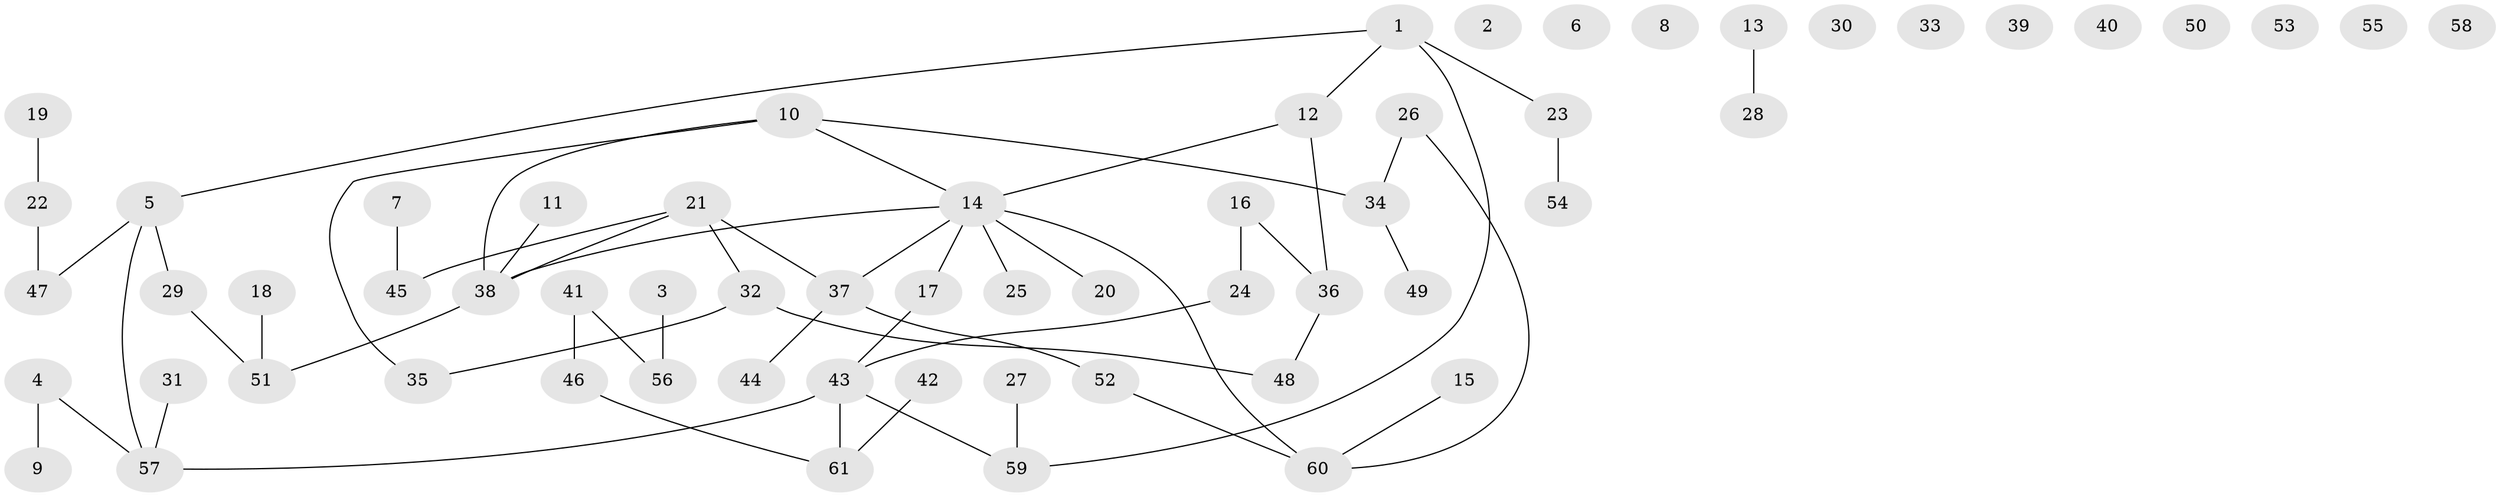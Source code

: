 // Generated by graph-tools (version 1.1) at 2025/49/03/09/25 03:49:11]
// undirected, 61 vertices, 58 edges
graph export_dot {
graph [start="1"]
  node [color=gray90,style=filled];
  1;
  2;
  3;
  4;
  5;
  6;
  7;
  8;
  9;
  10;
  11;
  12;
  13;
  14;
  15;
  16;
  17;
  18;
  19;
  20;
  21;
  22;
  23;
  24;
  25;
  26;
  27;
  28;
  29;
  30;
  31;
  32;
  33;
  34;
  35;
  36;
  37;
  38;
  39;
  40;
  41;
  42;
  43;
  44;
  45;
  46;
  47;
  48;
  49;
  50;
  51;
  52;
  53;
  54;
  55;
  56;
  57;
  58;
  59;
  60;
  61;
  1 -- 5;
  1 -- 12;
  1 -- 23;
  1 -- 59;
  3 -- 56;
  4 -- 9;
  4 -- 57;
  5 -- 29;
  5 -- 47;
  5 -- 57;
  7 -- 45;
  10 -- 14;
  10 -- 34;
  10 -- 35;
  10 -- 38;
  11 -- 38;
  12 -- 14;
  12 -- 36;
  13 -- 28;
  14 -- 17;
  14 -- 20;
  14 -- 25;
  14 -- 37;
  14 -- 38;
  14 -- 60;
  15 -- 60;
  16 -- 24;
  16 -- 36;
  17 -- 43;
  18 -- 51;
  19 -- 22;
  21 -- 32;
  21 -- 37;
  21 -- 38;
  21 -- 45;
  22 -- 47;
  23 -- 54;
  24 -- 43;
  26 -- 34;
  26 -- 60;
  27 -- 59;
  29 -- 51;
  31 -- 57;
  32 -- 35;
  32 -- 48;
  34 -- 49;
  36 -- 48;
  37 -- 44;
  37 -- 52;
  38 -- 51;
  41 -- 46;
  41 -- 56;
  42 -- 61;
  43 -- 57;
  43 -- 59;
  43 -- 61;
  46 -- 61;
  52 -- 60;
}
